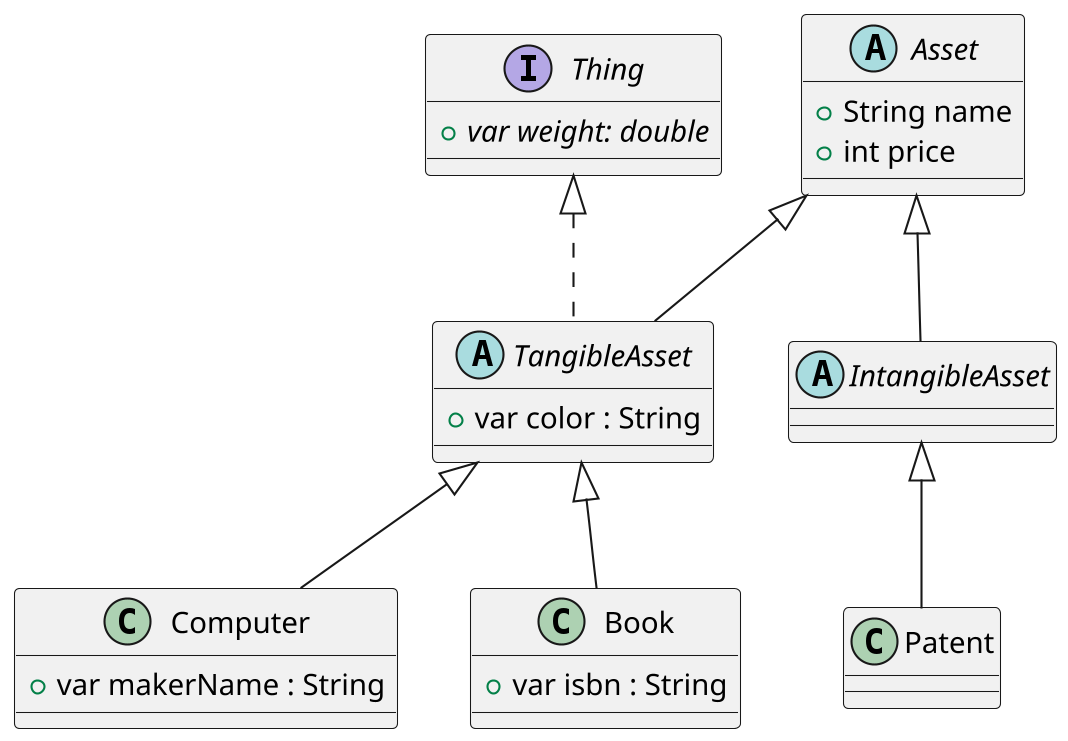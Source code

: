 @startuml
'https://plantuml.com/class-diagram

scale 2.1

abstract class Asset {
    + String name
    + int price
}

interface Thing {
   + {abstract} var weight: double
}

abstract class TangibleAsset extends Asset implements Thing {
    + var color : String
}

abstract class IntangibleAsset extends Asset {

}

class Computer extends TangibleAsset {
    + var makerName : String
}

class Book extends TangibleAsset {
    + var isbn : String
}

class Patent extends IntangibleAsset  {

}
@enduml